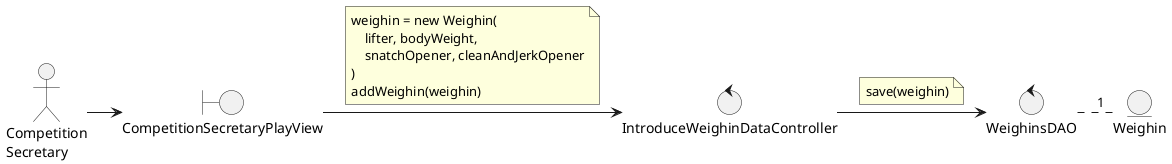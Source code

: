 @startuml
actor user as "Competition\nSecretary"

boundary CompetitionSecretaryPlayView
control IntroduceWeighinDataController
control WeighinsDAO
entity Weighin

user -right-> CompetitionSecretaryPlayView

CompetitionSecretaryPlayView -right-> IntroduceWeighinDataController
note on link
  weighin = new Weighin(
      lifter, bodyWeight, 
      snatchOpener, cleanAndJerkOpener
  )
  addWeighin(weighin)
end note

IntroduceWeighinDataController -right-> WeighinsDAO
note on link
  save(weighin)
end note

WeighinsDAO .right. "1" Weighin

@enduml
